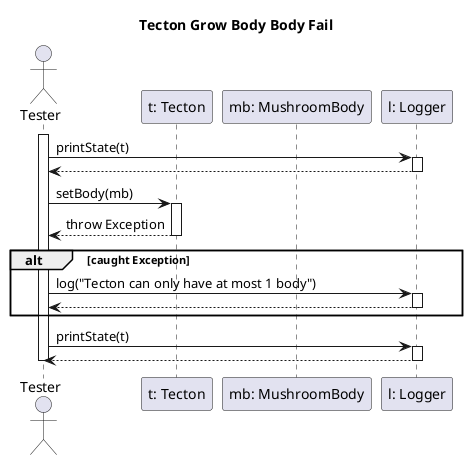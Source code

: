 @startuml tectonGrowBodyTest

title Tecton Grow Body Body Fail

actor "Tester" as ts
participant "t: Tecton" as t
participant "mb: MushroomBody" as mb
participant "l: Logger" as l

activate ts

ts -> l: printState(t)
activate l
ts <-- l
deactivate l

ts -> t: setBody(mb)
activate t

ts <-- t: throw Exception
deactivate t

alt caught Exception
    ts -> l: log("Tecton can only have at most 1 body")
    activate l
    ts <-- l
    deactivate l    
end

ts -> l: printState(t)
activate l
ts <-- l
deactivate l

deactivate ts

@enduml